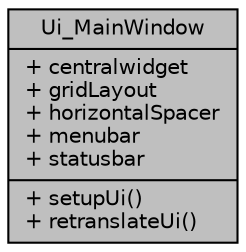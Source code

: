 digraph "Ui_MainWindow"
{
  edge [fontname="Helvetica",fontsize="10",labelfontname="Helvetica",labelfontsize="10"];
  node [fontname="Helvetica",fontsize="10",shape=record];
  Node1 [label="{Ui_MainWindow\n|+ centralwidget\l+ gridLayout\l+ horizontalSpacer\l+ menubar\l+ statusbar\l|+ setupUi()\l+ retranslateUi()\l}",height=0.2,width=0.4,color="black", fillcolor="grey75", style="filled" fontcolor="black"];
}
